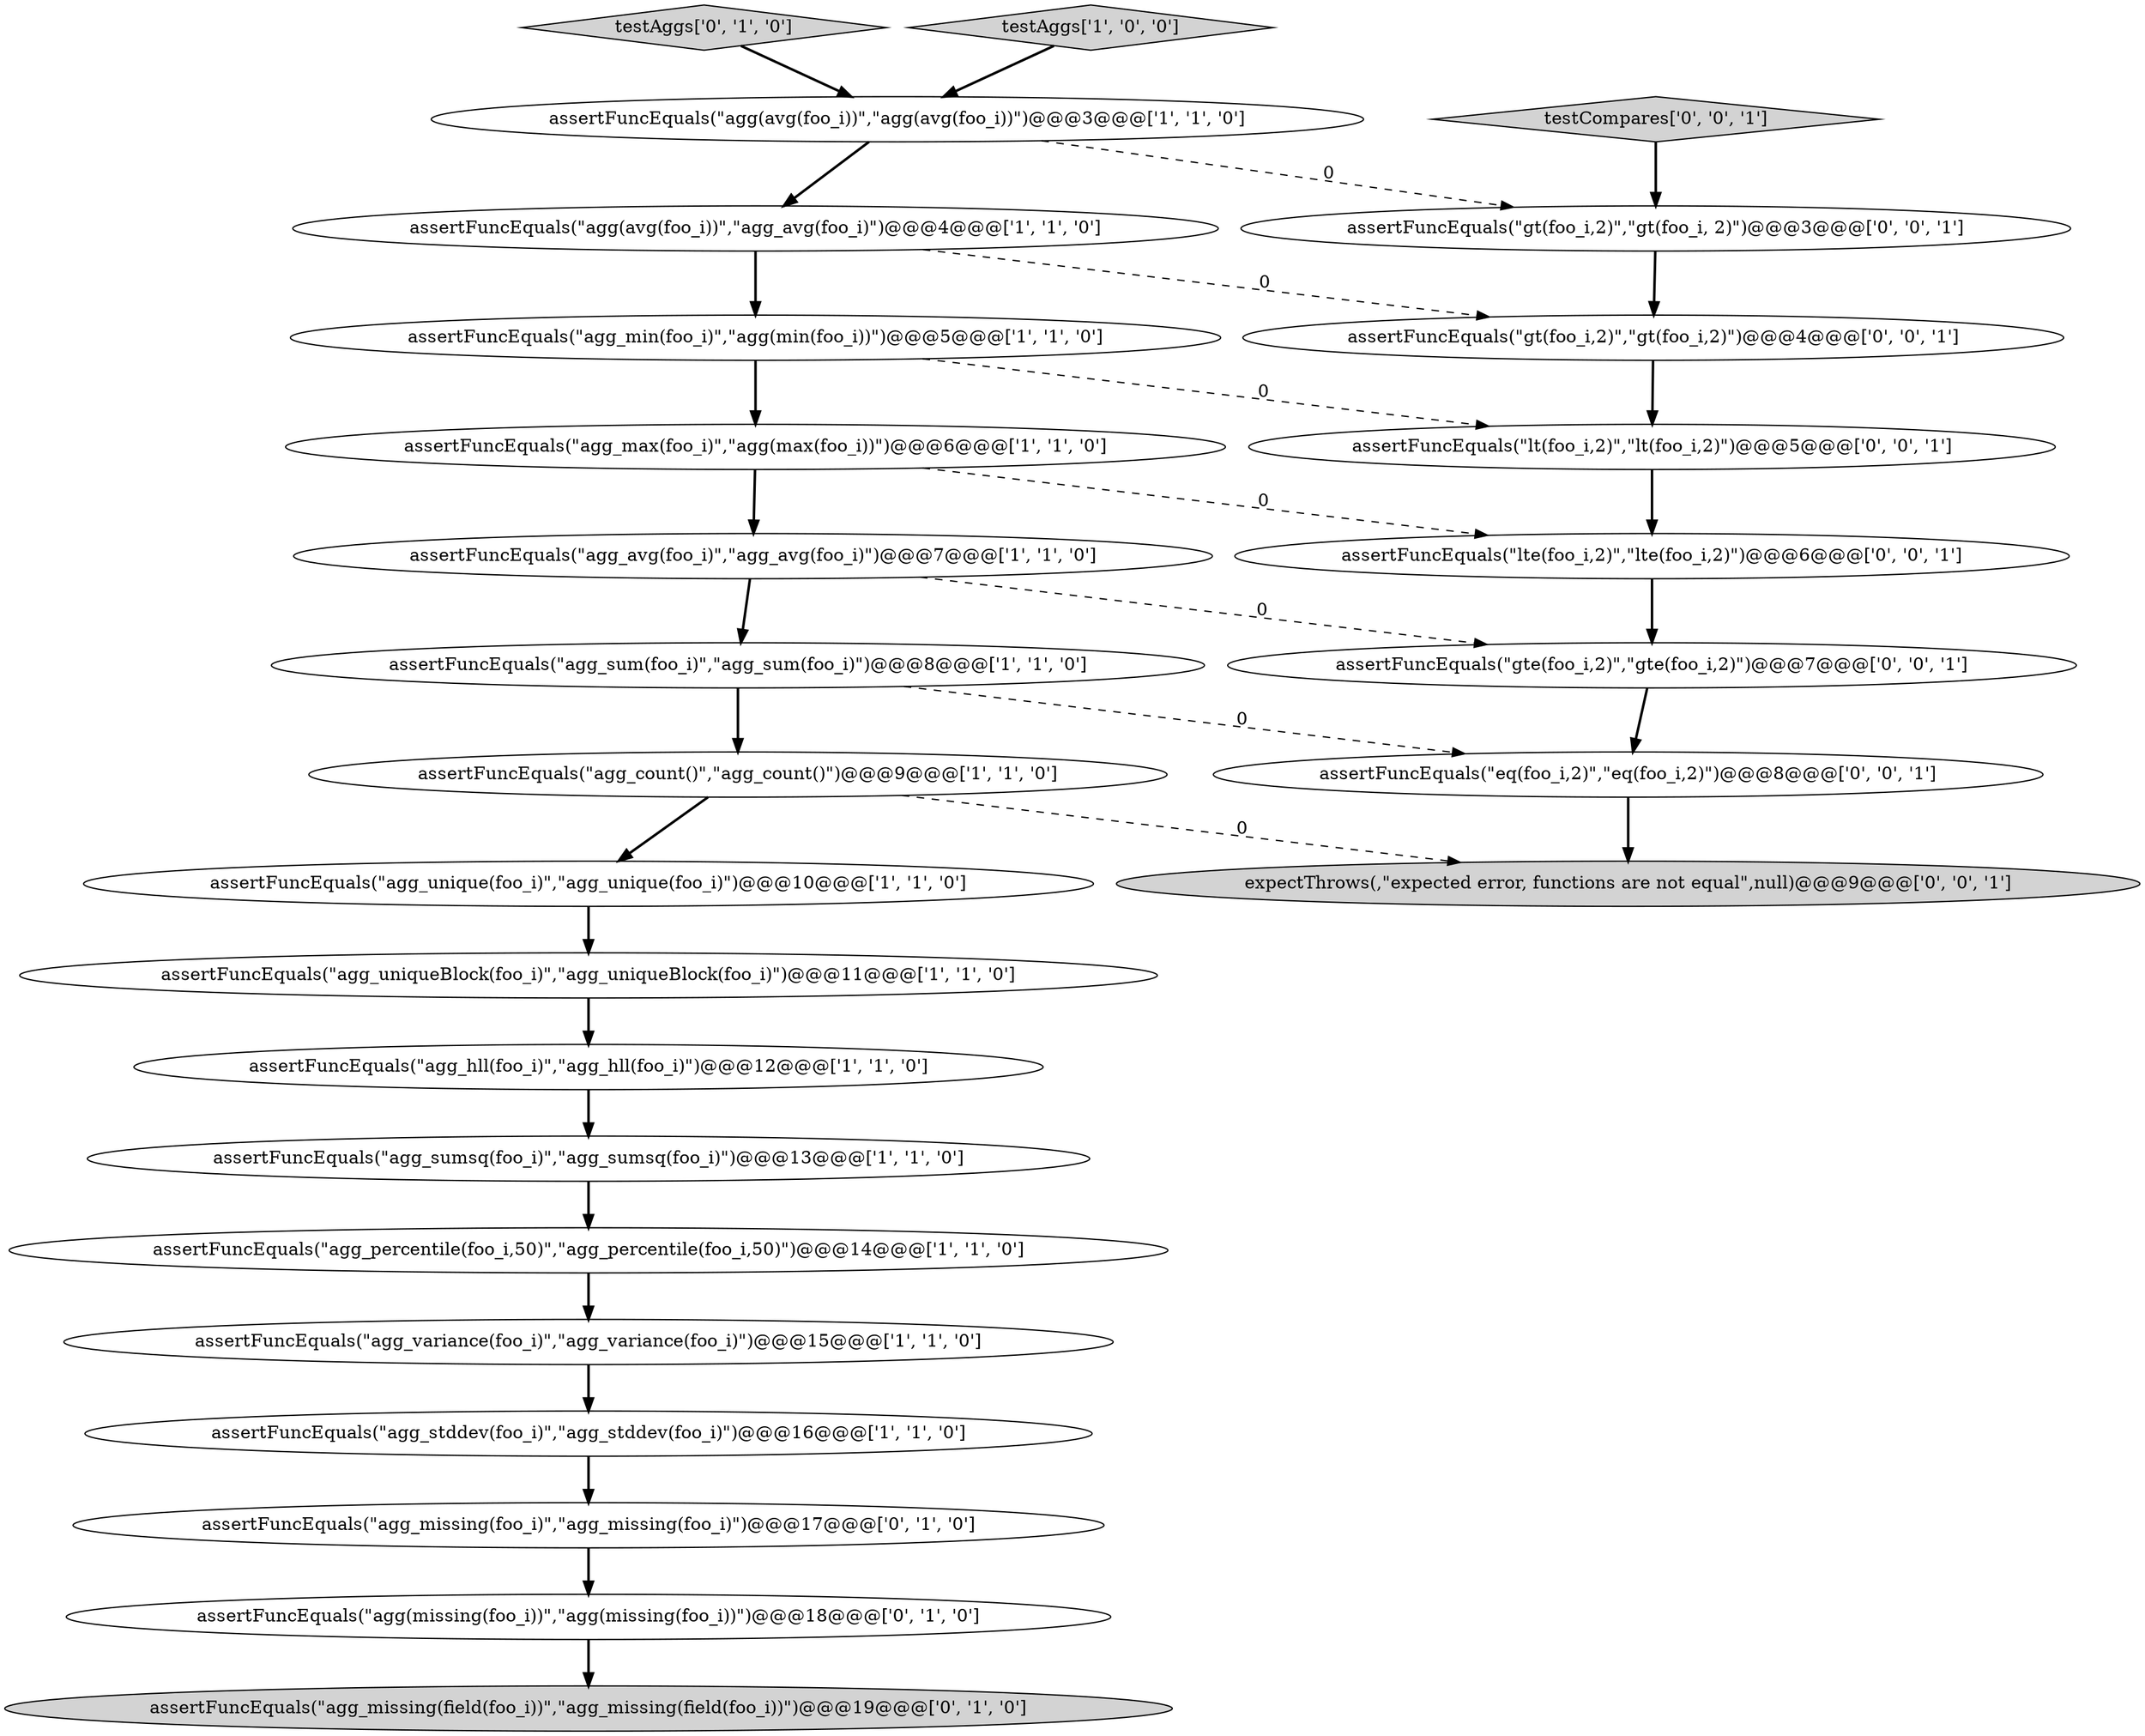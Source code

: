 digraph {
15 [style = filled, label = "assertFuncEquals(\"agg_missing(field(foo_i))\",\"agg_missing(field(foo_i))\")@@@19@@@['0', '1', '0']", fillcolor = lightgray, shape = ellipse image = "AAA1AAABBB2BBB"];
7 [style = filled, label = "assertFuncEquals(\"agg_uniqueBlock(foo_i)\",\"agg_uniqueBlock(foo_i)\")@@@11@@@['1', '1', '0']", fillcolor = white, shape = ellipse image = "AAA0AAABBB1BBB"];
19 [style = filled, label = "assertFuncEquals(\"lt(foo_i,2)\",\"lt(foo_i,2)\")@@@5@@@['0', '0', '1']", fillcolor = white, shape = ellipse image = "AAA0AAABBB3BBB"];
26 [style = filled, label = "assertFuncEquals(\"gt(foo_i,2)\",\"gt(foo_i, 2)\")@@@3@@@['0', '0', '1']", fillcolor = white, shape = ellipse image = "AAA0AAABBB3BBB"];
10 [style = filled, label = "assertFuncEquals(\"agg_hll(foo_i)\",\"agg_hll(foo_i)\")@@@12@@@['1', '1', '0']", fillcolor = white, shape = ellipse image = "AAA0AAABBB1BBB"];
25 [style = filled, label = "assertFuncEquals(\"lte(foo_i,2)\",\"lte(foo_i,2)\")@@@6@@@['0', '0', '1']", fillcolor = white, shape = ellipse image = "AAA0AAABBB3BBB"];
13 [style = filled, label = "assertFuncEquals(\"agg(avg(foo_i))\",\"agg(avg(foo_i))\")@@@3@@@['1', '1', '0']", fillcolor = white, shape = ellipse image = "AAA0AAABBB1BBB"];
16 [style = filled, label = "testAggs['0', '1', '0']", fillcolor = lightgray, shape = diamond image = "AAA0AAABBB2BBB"];
17 [style = filled, label = "assertFuncEquals(\"agg_missing(foo_i)\",\"agg_missing(foo_i)\")@@@17@@@['0', '1', '0']", fillcolor = white, shape = ellipse image = "AAA1AAABBB2BBB"];
11 [style = filled, label = "assertFuncEquals(\"agg_avg(foo_i)\",\"agg_avg(foo_i)\")@@@7@@@['1', '1', '0']", fillcolor = white, shape = ellipse image = "AAA0AAABBB1BBB"];
8 [style = filled, label = "assertFuncEquals(\"agg_max(foo_i)\",\"agg(max(foo_i))\")@@@6@@@['1', '1', '0']", fillcolor = white, shape = ellipse image = "AAA0AAABBB1BBB"];
14 [style = filled, label = "assertFuncEquals(\"agg_min(foo_i)\",\"agg(min(foo_i))\")@@@5@@@['1', '1', '0']", fillcolor = white, shape = ellipse image = "AAA0AAABBB1BBB"];
18 [style = filled, label = "assertFuncEquals(\"agg(missing(foo_i))\",\"agg(missing(foo_i))\")@@@18@@@['0', '1', '0']", fillcolor = white, shape = ellipse image = "AAA1AAABBB2BBB"];
3 [style = filled, label = "assertFuncEquals(\"agg_count()\",\"agg_count()\")@@@9@@@['1', '1', '0']", fillcolor = white, shape = ellipse image = "AAA0AAABBB1BBB"];
2 [style = filled, label = "assertFuncEquals(\"agg_sumsq(foo_i)\",\"agg_sumsq(foo_i)\")@@@13@@@['1', '1', '0']", fillcolor = white, shape = ellipse image = "AAA0AAABBB1BBB"];
12 [style = filled, label = "assertFuncEquals(\"agg_stddev(foo_i)\",\"agg_stddev(foo_i)\")@@@16@@@['1', '1', '0']", fillcolor = white, shape = ellipse image = "AAA0AAABBB1BBB"];
22 [style = filled, label = "expectThrows(,\"expected error, functions are not equal\",null)@@@9@@@['0', '0', '1']", fillcolor = lightgray, shape = ellipse image = "AAA0AAABBB3BBB"];
20 [style = filled, label = "assertFuncEquals(\"gt(foo_i,2)\",\"gt(foo_i,2)\")@@@4@@@['0', '0', '1']", fillcolor = white, shape = ellipse image = "AAA0AAABBB3BBB"];
24 [style = filled, label = "testCompares['0', '0', '1']", fillcolor = lightgray, shape = diamond image = "AAA0AAABBB3BBB"];
4 [style = filled, label = "assertFuncEquals(\"agg_sum(foo_i)\",\"agg_sum(foo_i)\")@@@8@@@['1', '1', '0']", fillcolor = white, shape = ellipse image = "AAA0AAABBB1BBB"];
5 [style = filled, label = "assertFuncEquals(\"agg_percentile(foo_i,50)\",\"agg_percentile(foo_i,50)\")@@@14@@@['1', '1', '0']", fillcolor = white, shape = ellipse image = "AAA0AAABBB1BBB"];
0 [style = filled, label = "testAggs['1', '0', '0']", fillcolor = lightgray, shape = diamond image = "AAA0AAABBB1BBB"];
1 [style = filled, label = "assertFuncEquals(\"agg_variance(foo_i)\",\"agg_variance(foo_i)\")@@@15@@@['1', '1', '0']", fillcolor = white, shape = ellipse image = "AAA0AAABBB1BBB"];
23 [style = filled, label = "assertFuncEquals(\"eq(foo_i,2)\",\"eq(foo_i,2)\")@@@8@@@['0', '0', '1']", fillcolor = white, shape = ellipse image = "AAA0AAABBB3BBB"];
9 [style = filled, label = "assertFuncEquals(\"agg(avg(foo_i))\",\"agg_avg(foo_i)\")@@@4@@@['1', '1', '0']", fillcolor = white, shape = ellipse image = "AAA0AAABBB1BBB"];
6 [style = filled, label = "assertFuncEquals(\"agg_unique(foo_i)\",\"agg_unique(foo_i)\")@@@10@@@['1', '1', '0']", fillcolor = white, shape = ellipse image = "AAA0AAABBB1BBB"];
21 [style = filled, label = "assertFuncEquals(\"gte(foo_i,2)\",\"gte(foo_i,2)\")@@@7@@@['0', '0', '1']", fillcolor = white, shape = ellipse image = "AAA0AAABBB3BBB"];
23->22 [style = bold, label=""];
13->26 [style = dashed, label="0"];
11->4 [style = bold, label=""];
4->23 [style = dashed, label="0"];
10->2 [style = bold, label=""];
3->22 [style = dashed, label="0"];
7->10 [style = bold, label=""];
17->18 [style = bold, label=""];
2->5 [style = bold, label=""];
1->12 [style = bold, label=""];
5->1 [style = bold, label=""];
26->20 [style = bold, label=""];
8->25 [style = dashed, label="0"];
0->13 [style = bold, label=""];
16->13 [style = bold, label=""];
11->21 [style = dashed, label="0"];
20->19 [style = bold, label=""];
3->6 [style = bold, label=""];
25->21 [style = bold, label=""];
19->25 [style = bold, label=""];
8->11 [style = bold, label=""];
12->17 [style = bold, label=""];
14->19 [style = dashed, label="0"];
14->8 [style = bold, label=""];
9->20 [style = dashed, label="0"];
9->14 [style = bold, label=""];
13->9 [style = bold, label=""];
6->7 [style = bold, label=""];
21->23 [style = bold, label=""];
24->26 [style = bold, label=""];
4->3 [style = bold, label=""];
18->15 [style = bold, label=""];
}
